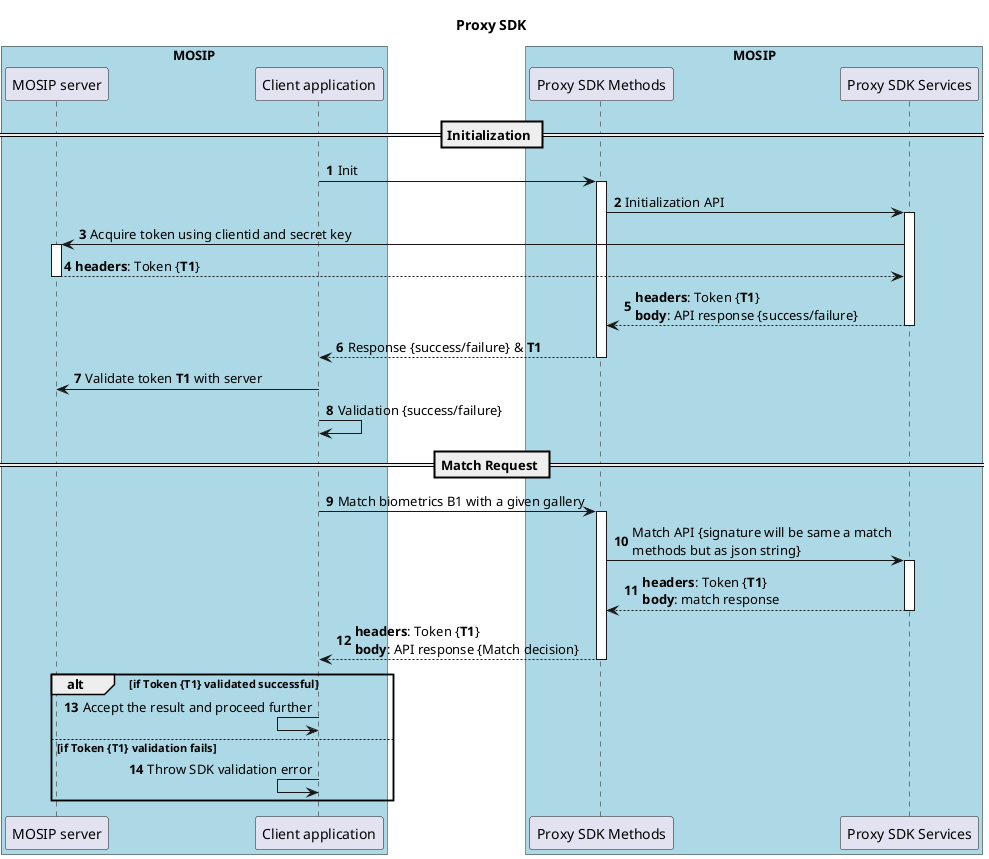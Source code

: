 @startuml
title Proxy SDK
autonumber

box "MOSIP" #LightBlue
participant "MOSIP server" as MS
participant "Client application" as CA
end box

box "MOSIP" #LightBlue
participant "Proxy SDK Methods" as SDK
participant "Proxy SDK Services" as SDKS
end box

== Initialization ==
CA -> SDK: Init
activate SDK

SDK -> SDKS: Initialization API
activate SDKS

SDKS -> MS: Acquire token using clientid and secret key
activate MS
return **headers**: Token {**T1**}

return **headers**: Token {**T1**}\n**body**: API response {success/failure}

return Response {success/failure} & **T1**

CA -> MS: Validate token **T1** with server
CA -> CA: Validation {success/failure}
'alt if Validation is successful
'CA <- CA: Save the token in encrypted db (say **stored SDK token**) for offline validation
'else if Validation fails
'CA <- CA: do nothing
'end

== Match Request ==
CA -> SDK: Match biometrics B1 with a given gallery
activate SDK

SDK -> SDKS: Match API {signature will be same a match\nmethods but as json string}
activate SDKS
return **headers**: Token {**T1**}\n**body**: match response

return **headers**: Token {**T1**}\n**body**: API response {Match decision}

alt if Token {**T1**} validated successful
CA <- CA: Accept the result and proceed further
else if Token {**T1**} validation fails
CA <- CA: Throw SDK validation error
end

@enduml